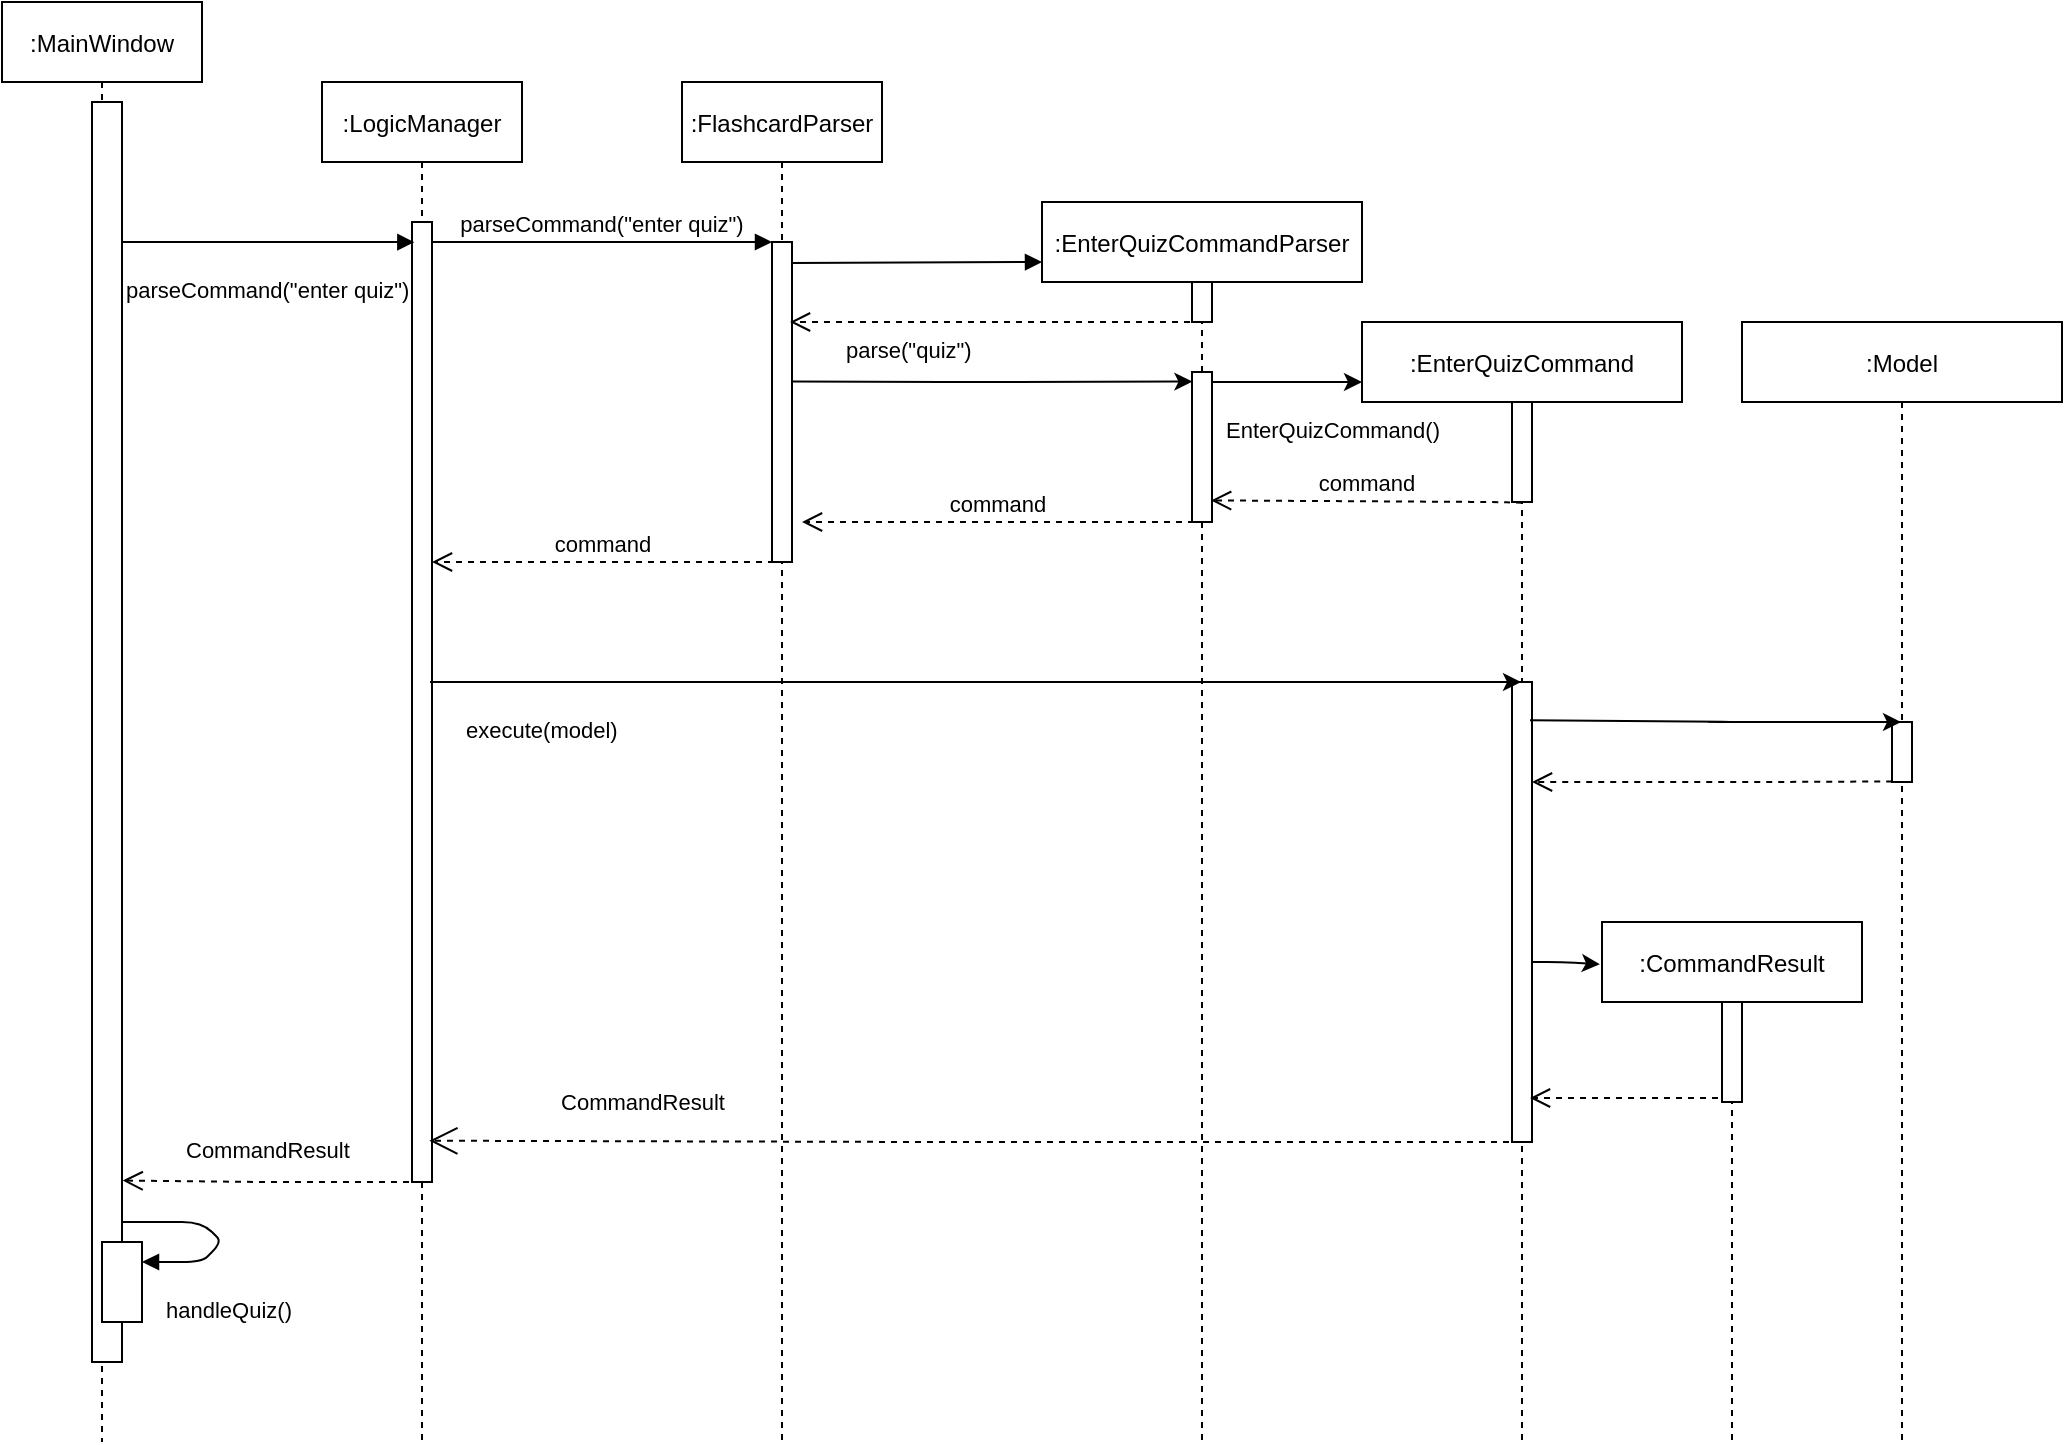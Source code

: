 <mxfile version="13.9.2" type="github">
  <diagram id="kgpKYQtTHZ0yAKxKKP6v" name="Page-1">
    <mxGraphModel dx="1638" dy="393" grid="1" gridSize="10" guides="1" tooltips="1" connect="1" arrows="1" fold="1" page="1" pageScale="1" pageWidth="850" pageHeight="1100" math="0" shadow="0">
      <root>
        <mxCell id="0" />
        <mxCell id="1" parent="0" />
        <mxCell id="3nuBFxr9cyL0pnOWT2aG-1" value=":LogicManager" style="shape=umlLifeline;perimeter=lifelinePerimeter;container=1;collapsible=0;recursiveResize=0;rounded=0;shadow=0;strokeWidth=1;" parent="1" vertex="1">
          <mxGeometry x="120" y="80" width="100" height="680" as="geometry" />
        </mxCell>
        <mxCell id="3nuBFxr9cyL0pnOWT2aG-2" value="" style="points=[];perimeter=orthogonalPerimeter;rounded=0;shadow=0;strokeWidth=1;" parent="3nuBFxr9cyL0pnOWT2aG-1" vertex="1">
          <mxGeometry x="45" y="70" width="10" height="480" as="geometry" />
        </mxCell>
        <mxCell id="3nuBFxr9cyL0pnOWT2aG-5" value=":FlashcardParser" style="shape=umlLifeline;perimeter=lifelinePerimeter;container=1;collapsible=0;recursiveResize=0;rounded=0;shadow=0;strokeWidth=1;" parent="1" vertex="1">
          <mxGeometry x="300" y="80" width="100" height="680" as="geometry" />
        </mxCell>
        <mxCell id="3nuBFxr9cyL0pnOWT2aG-6" value="" style="points=[];perimeter=orthogonalPerimeter;rounded=0;shadow=0;strokeWidth=1;" parent="3nuBFxr9cyL0pnOWT2aG-5" vertex="1">
          <mxGeometry x="45" y="80" width="10" height="160" as="geometry" />
        </mxCell>
        <mxCell id="3nuBFxr9cyL0pnOWT2aG-7" value="command" style="verticalAlign=bottom;endArrow=open;dashed=1;endSize=8;exitX=0.1;exitY=1;shadow=0;strokeWidth=1;exitDx=0;exitDy=0;exitPerimeter=0;" parent="1" source="3nuBFxr9cyL0pnOWT2aG-6" target="3nuBFxr9cyL0pnOWT2aG-2" edge="1">
          <mxGeometry relative="1" as="geometry">
            <mxPoint x="275" y="236" as="targetPoint" />
            <Array as="points">
              <mxPoint x="310" y="320" />
            </Array>
          </mxGeometry>
        </mxCell>
        <mxCell id="3nuBFxr9cyL0pnOWT2aG-8" value="parseCommand(&quot;enter quiz&quot;)" style="verticalAlign=bottom;endArrow=block;entryX=0;entryY=0;shadow=0;strokeWidth=1;" parent="1" source="3nuBFxr9cyL0pnOWT2aG-2" target="3nuBFxr9cyL0pnOWT2aG-6" edge="1">
          <mxGeometry relative="1" as="geometry">
            <mxPoint x="275" y="160" as="sourcePoint" />
          </mxGeometry>
        </mxCell>
        <mxCell id="mZa6x4ZlZhBZcdkiNwuG-3" value=":EnterQuizCommandParser" style="shape=umlLifeline;perimeter=lifelinePerimeter;container=1;collapsible=0;recursiveResize=0;rounded=0;shadow=0;strokeWidth=1;" vertex="1" parent="1">
          <mxGeometry x="480" y="140" width="160" height="620" as="geometry" />
        </mxCell>
        <mxCell id="mZa6x4ZlZhBZcdkiNwuG-4" value="" style="points=[];perimeter=orthogonalPerimeter;rounded=0;shadow=0;strokeWidth=1;" vertex="1" parent="mZa6x4ZlZhBZcdkiNwuG-3">
          <mxGeometry x="75" y="40" width="10" height="20" as="geometry" />
        </mxCell>
        <mxCell id="mZa6x4ZlZhBZcdkiNwuG-9" value="" style="points=[];perimeter=orthogonalPerimeter;rounded=0;shadow=0;strokeWidth=1;" vertex="1" parent="mZa6x4ZlZhBZcdkiNwuG-3">
          <mxGeometry x="75" y="85" width="10" height="75" as="geometry" />
        </mxCell>
        <mxCell id="mZa6x4ZlZhBZcdkiNwuG-5" value="" style="verticalAlign=bottom;endArrow=block;shadow=0;strokeWidth=1;exitX=0.99;exitY=0.066;exitDx=0;exitDy=0;exitPerimeter=0;" edge="1" parent="1" source="3nuBFxr9cyL0pnOWT2aG-6">
          <mxGeometry relative="1" as="geometry">
            <mxPoint x="360" y="170.0" as="sourcePoint" />
            <mxPoint x="480" y="170" as="targetPoint" />
          </mxGeometry>
        </mxCell>
        <mxCell id="mZa6x4ZlZhBZcdkiNwuG-6" value="" style="verticalAlign=bottom;endArrow=open;dashed=1;endSize=8;shadow=0;strokeWidth=1;" edge="1" parent="1">
          <mxGeometry relative="1" as="geometry">
            <mxPoint x="354" y="200" as="targetPoint" />
            <mxPoint x="554" y="200" as="sourcePoint" />
          </mxGeometry>
        </mxCell>
        <mxCell id="mZa6x4ZlZhBZcdkiNwuG-7" value="&lt;span style=&quot;color: rgb(0 , 0 , 0) ; font-family: &amp;#34;helvetica&amp;#34; ; font-size: 11px ; font-style: normal ; font-weight: 400 ; letter-spacing: normal ; text-align: center ; text-indent: 0px ; text-transform: none ; word-spacing: 0px ; background-color: rgb(255 , 255 , 255) ; display: inline ; float: none&quot;&gt;parse(&quot;quiz&quot;)&lt;/span&gt;" style="text;whiteSpace=wrap;html=1;" vertex="1" parent="1">
          <mxGeometry x="380" y="200" width="130" height="30" as="geometry" />
        </mxCell>
        <mxCell id="mZa6x4ZlZhBZcdkiNwuG-12" value="command" style="verticalAlign=bottom;endArrow=open;dashed=1;endSize=8;shadow=0;strokeWidth=1;" edge="1" parent="1">
          <mxGeometry relative="1" as="geometry">
            <mxPoint x="360" y="300" as="targetPoint" />
            <mxPoint x="556" y="300" as="sourcePoint" />
            <Array as="points">
              <mxPoint x="494.5" y="300" />
            </Array>
          </mxGeometry>
        </mxCell>
        <mxCell id="mZa6x4ZlZhBZcdkiNwuG-17" value=":EnterQuizCommand" style="shape=umlLifeline;perimeter=lifelinePerimeter;container=1;collapsible=0;recursiveResize=0;rounded=0;shadow=0;strokeWidth=1;size=40;" vertex="1" parent="1">
          <mxGeometry x="640" y="200" width="160" height="560" as="geometry" />
        </mxCell>
        <mxCell id="mZa6x4ZlZhBZcdkiNwuG-18" value="" style="points=[];perimeter=orthogonalPerimeter;rounded=0;shadow=0;strokeWidth=1;" vertex="1" parent="mZa6x4ZlZhBZcdkiNwuG-17">
          <mxGeometry x="75" y="40" width="10" height="50" as="geometry" />
        </mxCell>
        <mxCell id="mZa6x4ZlZhBZcdkiNwuG-30" value="" style="points=[];perimeter=orthogonalPerimeter;rounded=0;shadow=0;strokeWidth=1;" vertex="1" parent="mZa6x4ZlZhBZcdkiNwuG-17">
          <mxGeometry x="75" y="180" width="10" height="230" as="geometry" />
        </mxCell>
        <mxCell id="mZa6x4ZlZhBZcdkiNwuG-20" value="command" style="verticalAlign=bottom;endArrow=open;dashed=1;endSize=8;shadow=0;strokeWidth=1;entryX=0.955;entryY=0.856;entryDx=0;entryDy=0;entryPerimeter=0;" edge="1" parent="1" target="mZa6x4ZlZhBZcdkiNwuG-9">
          <mxGeometry relative="1" as="geometry">
            <mxPoint x="570.0" y="290" as="targetPoint" />
            <mxPoint x="720" y="290.34" as="sourcePoint" />
            <Array as="points">
              <mxPoint x="704.5" y="290" />
            </Array>
          </mxGeometry>
        </mxCell>
        <mxCell id="mZa6x4ZlZhBZcdkiNwuG-29" value="" style="endArrow=classic;html=1;" edge="1" parent="1" target="mZa6x4ZlZhBZcdkiNwuG-17">
          <mxGeometry width="50" height="50" relative="1" as="geometry">
            <mxPoint x="174" y="380" as="sourcePoint" />
            <mxPoint x="360" y="420" as="targetPoint" />
            <Array as="points">
              <mxPoint x="230" y="380" />
              <mxPoint x="350" y="380" />
              <mxPoint x="470" y="380" />
            </Array>
          </mxGeometry>
        </mxCell>
        <mxCell id="mZa6x4ZlZhBZcdkiNwuG-32" value=":Model" style="shape=umlLifeline;perimeter=lifelinePerimeter;container=1;collapsible=0;recursiveResize=0;rounded=0;shadow=0;strokeWidth=1;size=40;" vertex="1" parent="1">
          <mxGeometry x="830" y="200" width="160" height="560" as="geometry" />
        </mxCell>
        <mxCell id="mZa6x4ZlZhBZcdkiNwuG-34" value="" style="points=[];perimeter=orthogonalPerimeter;rounded=0;shadow=0;strokeWidth=1;" vertex="1" parent="mZa6x4ZlZhBZcdkiNwuG-32">
          <mxGeometry x="75" y="200" width="10" height="30" as="geometry" />
        </mxCell>
        <mxCell id="mZa6x4ZlZhBZcdkiNwuG-35" value="" style="endArrow=classic;html=1;" edge="1" parent="1" source="mZa6x4ZlZhBZcdkiNwuG-9">
          <mxGeometry width="50" height="50" relative="1" as="geometry">
            <mxPoint x="570" y="230" as="sourcePoint" />
            <mxPoint x="640" y="230" as="targetPoint" />
            <Array as="points">
              <mxPoint x="600" y="230" />
            </Array>
          </mxGeometry>
        </mxCell>
        <mxCell id="mZa6x4ZlZhBZcdkiNwuG-37" value="" style="endArrow=classic;html=1;exitX=0.9;exitY=0.083;exitDx=0;exitDy=0;exitPerimeter=0;" edge="1" parent="1" source="mZa6x4ZlZhBZcdkiNwuG-30" target="mZa6x4ZlZhBZcdkiNwuG-32">
          <mxGeometry width="50" height="50" relative="1" as="geometry">
            <mxPoint x="730" y="400" as="sourcePoint" />
            <mxPoint x="904" y="410" as="targetPoint" />
            <Array as="points">
              <mxPoint x="830" y="400" />
              <mxPoint x="810" y="400" />
            </Array>
          </mxGeometry>
        </mxCell>
        <mxCell id="mZa6x4ZlZhBZcdkiNwuG-42" value="" style="html=1;verticalAlign=bottom;endArrow=open;dashed=1;endSize=8;exitX=0.012;exitY=0.991;exitDx=0;exitDy=0;exitPerimeter=0;" edge="1" parent="1" source="mZa6x4ZlZhBZcdkiNwuG-34" target="mZa6x4ZlZhBZcdkiNwuG-30">
          <mxGeometry x="-0.361" y="27" relative="1" as="geometry">
            <mxPoint x="905" y="423" as="sourcePoint" />
            <mxPoint x="730" y="430" as="targetPoint" />
            <Array as="points">
              <mxPoint x="840" y="430" />
            </Array>
            <mxPoint as="offset" />
          </mxGeometry>
        </mxCell>
        <mxCell id="mZa6x4ZlZhBZcdkiNwuG-43" value=":CommandResult" style="shape=umlLifeline;perimeter=lifelinePerimeter;container=1;collapsible=0;recursiveResize=0;rounded=0;shadow=0;strokeWidth=1;size=40;" vertex="1" parent="1">
          <mxGeometry x="760" y="500" width="130" height="260" as="geometry" />
        </mxCell>
        <mxCell id="mZa6x4ZlZhBZcdkiNwuG-45" value="" style="points=[];perimeter=orthogonalPerimeter;rounded=0;shadow=0;strokeWidth=1;" vertex="1" parent="mZa6x4ZlZhBZcdkiNwuG-43">
          <mxGeometry x="60" y="40" width="10" height="50" as="geometry" />
        </mxCell>
        <mxCell id="mZa6x4ZlZhBZcdkiNwuG-48" value="" style="endArrow=classic;html=1;entryX=-0.008;entryY=0.081;entryDx=0;entryDy=0;entryPerimeter=0;" edge="1" parent="1" source="mZa6x4ZlZhBZcdkiNwuG-30" target="mZa6x4ZlZhBZcdkiNwuG-43">
          <mxGeometry width="50" height="50" relative="1" as="geometry">
            <mxPoint x="730" y="519" as="sourcePoint" />
            <mxPoint x="758" y="520" as="targetPoint" />
            <Array as="points">
              <mxPoint x="740" y="520" />
            </Array>
          </mxGeometry>
        </mxCell>
        <mxCell id="mZa6x4ZlZhBZcdkiNwuG-50" value="" style="html=1;verticalAlign=bottom;endArrow=open;dashed=1;endSize=8;" edge="1" parent="1">
          <mxGeometry relative="1" as="geometry">
            <mxPoint x="818" y="588" as="sourcePoint" />
            <mxPoint x="724" y="588" as="targetPoint" />
          </mxGeometry>
        </mxCell>
        <mxCell id="mZa6x4ZlZhBZcdkiNwuG-51" value="CommandResult" style="endArrow=open;endSize=12;dashed=1;html=1;entryX=0.867;entryY=0.957;entryDx=0;entryDy=0;entryPerimeter=0;" edge="1" parent="1" source="mZa6x4ZlZhBZcdkiNwuG-17" target="3nuBFxr9cyL0pnOWT2aG-2">
          <mxGeometry x="0.611" y="-20" width="160" relative="1" as="geometry">
            <mxPoint x="630" y="590" as="sourcePoint" />
            <mxPoint x="180" y="610" as="targetPoint" />
            <Array as="points">
              <mxPoint x="670" y="610" />
              <mxPoint x="420" y="610" />
            </Array>
            <mxPoint as="offset" />
          </mxGeometry>
        </mxCell>
        <mxCell id="mZa6x4ZlZhBZcdkiNwuG-52" value="&lt;span style=&quot;color: rgb(0 , 0 , 0) ; font-family: &amp;#34;helvetica&amp;#34; ; font-size: 11px ; font-style: normal ; font-weight: 400 ; letter-spacing: normal ; text-align: center ; text-indent: 0px ; text-transform: none ; word-spacing: 0px ; background-color: rgb(255 , 255 , 255) ; display: inline ; float: none&quot;&gt;execute(model)&lt;/span&gt;" style="text;whiteSpace=wrap;html=1;" vertex="1" parent="1">
          <mxGeometry x="190" y="390" width="110" height="30" as="geometry" />
        </mxCell>
        <mxCell id="mZa6x4ZlZhBZcdkiNwuG-53" value="" style="endArrow=classic;html=1;exitX=1.02;exitY=0.436;exitDx=0;exitDy=0;exitPerimeter=0;entryX=0.02;entryY=0.064;entryDx=0;entryDy=0;entryPerimeter=0;" edge="1" parent="1" source="3nuBFxr9cyL0pnOWT2aG-6" target="mZa6x4ZlZhBZcdkiNwuG-9">
          <mxGeometry width="50" height="50" relative="1" as="geometry">
            <mxPoint x="360" y="230" as="sourcePoint" />
            <mxPoint x="550" y="230" as="targetPoint" />
            <Array as="points">
              <mxPoint x="440" y="230" />
            </Array>
          </mxGeometry>
        </mxCell>
        <mxCell id="mZa6x4ZlZhBZcdkiNwuG-54" value="&lt;span style=&quot;color: rgb(0 , 0 , 0) ; font-family: &amp;#34;helvetica&amp;#34; ; font-size: 11px ; font-style: normal ; font-weight: 400 ; letter-spacing: normal ; text-align: center ; text-indent: 0px ; text-transform: none ; word-spacing: 0px ; background-color: rgb(255 , 255 , 255) ; display: inline ; float: none&quot;&gt;EnterQuizCommand()&lt;/span&gt;" style="text;whiteSpace=wrap;html=1;" vertex="1" parent="1">
          <mxGeometry x="570" y="240" width="130" height="30" as="geometry" />
        </mxCell>
        <mxCell id="mZa6x4ZlZhBZcdkiNwuG-56" value="" style="html=1;verticalAlign=bottom;endArrow=open;dashed=1;endSize=8;entryX=1.022;entryY=0.856;entryDx=0;entryDy=0;entryPerimeter=0;" edge="1" parent="1" source="3nuBFxr9cyL0pnOWT2aG-1" target="mZa6x4ZlZhBZcdkiNwuG-58">
          <mxGeometry relative="1" as="geometry">
            <mxPoint x="140" y="640" as="sourcePoint" />
            <mxPoint x="30" y="629" as="targetPoint" />
            <Array as="points">
              <mxPoint x="90" y="630" />
            </Array>
          </mxGeometry>
        </mxCell>
        <mxCell id="mZa6x4ZlZhBZcdkiNwuG-57" value=":MainWindow" style="shape=umlLifeline;perimeter=lifelinePerimeter;container=1;collapsible=0;recursiveResize=0;rounded=0;shadow=0;strokeWidth=1;" vertex="1" parent="1">
          <mxGeometry x="-40" y="40" width="100" height="720" as="geometry" />
        </mxCell>
        <mxCell id="mZa6x4ZlZhBZcdkiNwuG-58" value="" style="points=[];perimeter=orthogonalPerimeter;rounded=0;shadow=0;strokeWidth=1;" vertex="1" parent="mZa6x4ZlZhBZcdkiNwuG-57">
          <mxGeometry x="45" y="50" width="15" height="630" as="geometry" />
        </mxCell>
        <mxCell id="mZa6x4ZlZhBZcdkiNwuG-68" value="" style="points=[];perimeter=orthogonalPerimeter;rounded=0;shadow=0;strokeWidth=1;" vertex="1" parent="mZa6x4ZlZhBZcdkiNwuG-57">
          <mxGeometry x="50" y="620" width="20" height="40" as="geometry" />
        </mxCell>
        <mxCell id="mZa6x4ZlZhBZcdkiNwuG-60" value="" style="verticalAlign=bottom;endArrow=block;shadow=0;strokeWidth=1;entryX=0.117;entryY=0.021;entryDx=0;entryDy=0;entryPerimeter=0;" edge="1" parent="1" target="3nuBFxr9cyL0pnOWT2aG-2">
          <mxGeometry relative="1" as="geometry">
            <mxPoint x="20" y="160" as="sourcePoint" />
            <mxPoint x="160" y="156" as="targetPoint" />
            <Array as="points">
              <mxPoint x="130" y="160" />
            </Array>
          </mxGeometry>
        </mxCell>
        <mxCell id="mZa6x4ZlZhBZcdkiNwuG-61" value="&lt;span style=&quot;color: rgb(0 , 0 , 0) ; font-family: &amp;#34;helvetica&amp;#34; ; font-style: normal ; font-weight: 400 ; letter-spacing: normal ; text-align: center ; text-indent: 0px ; text-transform: none ; word-spacing: 0px ; background-color: rgb(255 , 255 , 255) ; display: inline ; float: none&quot;&gt;&lt;font style=&quot;font-size: 11px&quot;&gt;parseCommand(&quot;enter quiz&quot;)&lt;/font&gt;&lt;/span&gt;" style="text;whiteSpace=wrap;html=1;" vertex="1" parent="1">
          <mxGeometry x="20" y="170" width="170" height="40" as="geometry" />
        </mxCell>
        <mxCell id="mZa6x4ZlZhBZcdkiNwuG-67" value="&lt;meta charset=&quot;utf-8&quot;&gt;&lt;span style=&quot;color: rgb(0, 0, 0); font-family: helvetica; font-size: 11px; font-style: normal; font-weight: 400; letter-spacing: normal; text-align: center; text-indent: 0px; text-transform: none; word-spacing: 0px; background-color: rgb(255, 255, 255); display: inline; float: none;&quot;&gt;CommandResult&lt;/span&gt;" style="text;whiteSpace=wrap;html=1;" vertex="1" parent="1">
          <mxGeometry x="50" y="600" width="110" height="30" as="geometry" />
        </mxCell>
        <mxCell id="mZa6x4ZlZhBZcdkiNwuG-71" value="" style="verticalAlign=bottom;endArrow=block;shadow=0;strokeWidth=1;" edge="1" parent="1">
          <mxGeometry relative="1" as="geometry">
            <mxPoint x="20" y="650" as="sourcePoint" />
            <mxPoint x="30" y="670" as="targetPoint" />
            <Array as="points">
              <mxPoint x="60" y="650" />
              <mxPoint x="70" y="660" />
              <mxPoint x="60" y="670" />
            </Array>
          </mxGeometry>
        </mxCell>
        <mxCell id="mZa6x4ZlZhBZcdkiNwuG-72" value="&lt;span style=&quot;color: rgb(0 , 0 , 0) ; font-family: &amp;#34;helvetica&amp;#34; ; font-size: 11px ; font-style: normal ; font-weight: 400 ; letter-spacing: normal ; text-align: center ; text-indent: 0px ; text-transform: none ; word-spacing: 0px ; background-color: rgb(255 , 255 , 255) ; display: inline ; float: none&quot;&gt;handleQuiz()&lt;/span&gt;" style="text;whiteSpace=wrap;html=1;" vertex="1" parent="1">
          <mxGeometry x="40" y="680" width="110" height="30" as="geometry" />
        </mxCell>
      </root>
    </mxGraphModel>
  </diagram>
</mxfile>
